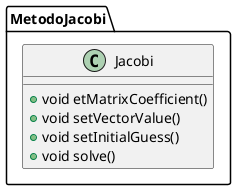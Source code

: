 @startuml diagrama

package MetodoJacobi{

class Jacobi{
    + void etMatrixCoefficient()
    + void setVectorValue()
    + void setInitialGuess()
    + void solve()
}
}
@enduml
